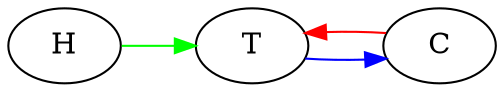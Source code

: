 digraph {
	graph [rankdir=LR]
	edge [color=blue]
	T -> C
	edge [color=red]
	C -> T
	edge [color=green]
	H -> T
}
